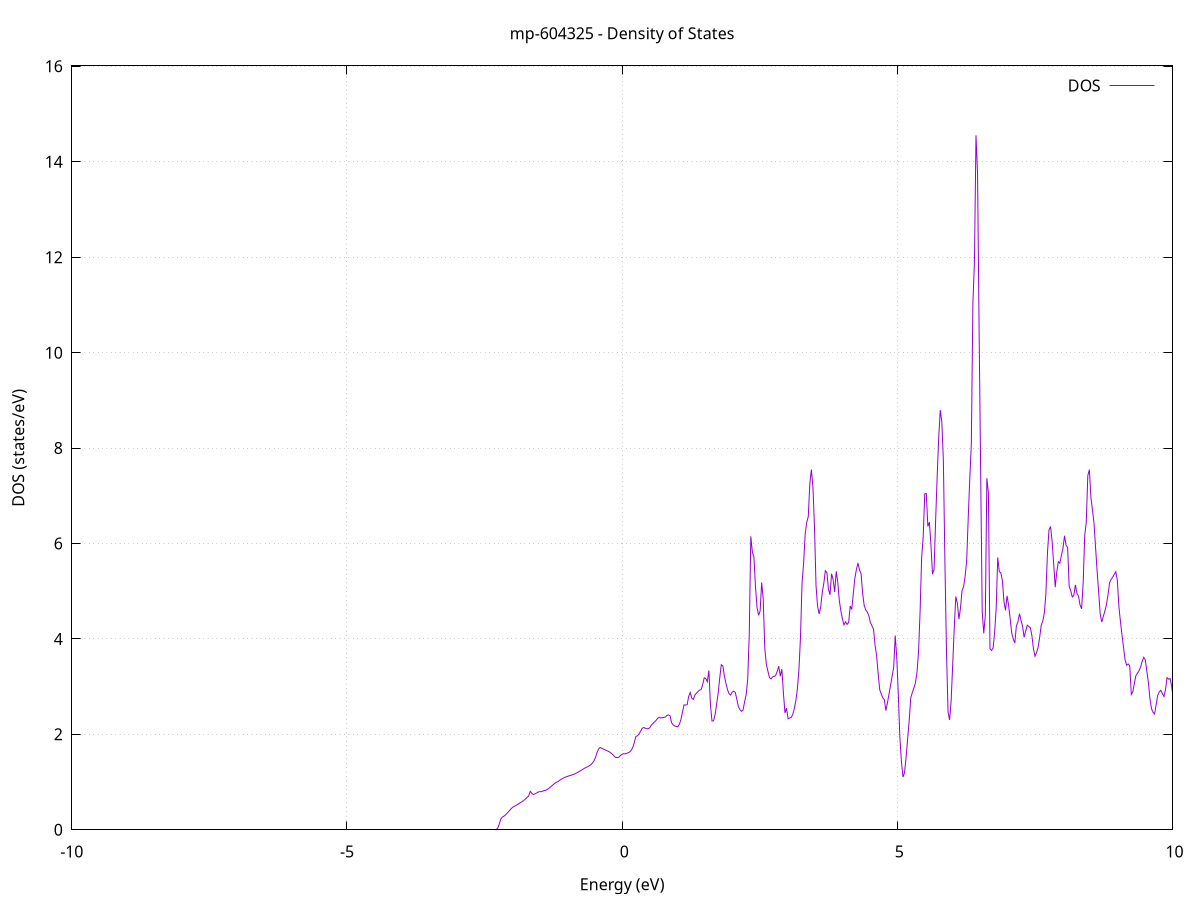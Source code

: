 set title 'mp-604325 - Density of States'
set xlabel 'Energy (eV)'
set ylabel 'DOS (states/eV)'
set grid
set xrange [-10:10]
set yrange [0:16.010]
set xzeroaxis lt -1
set terminal png size 800,600
set output 'mp-604325_dos_gnuplot.png'
plot '-' using 1:2 with lines title 'DOS'
-34.967800 0.000000
-34.939600 0.000000
-34.911400 0.000000
-34.883100 0.000000
-34.854900 0.000000
-34.826700 0.000000
-34.798500 0.000000
-34.770300 0.000000
-34.742000 0.000000
-34.713800 0.000000
-34.685600 0.000000
-34.657400 0.000000
-34.629200 0.000000
-34.600900 0.000000
-34.572700 0.000000
-34.544500 0.000000
-34.516300 0.000000
-34.488100 0.000000
-34.459900 0.000000
-34.431600 0.000000
-34.403400 0.000000
-34.375200 0.000000
-34.347000 0.000000
-34.318800 0.000000
-34.290500 0.000000
-34.262300 0.000000
-34.234100 0.000000
-34.205900 0.000000
-34.177700 0.000000
-34.149400 0.000000
-34.121200 0.000000
-34.093000 0.000000
-34.064800 0.000000
-34.036600 0.000000
-34.008300 0.000000
-33.980100 0.000000
-33.951900 0.000000
-33.923700 0.000000
-33.895500 0.000000
-33.867300 0.000000
-33.839000 0.000000
-33.810800 0.000000
-33.782600 0.000000
-33.754400 0.000000
-33.726200 0.000000
-33.697900 0.000000
-33.669700 0.000000
-33.641500 0.000000
-33.613300 0.000000
-33.585100 0.000000
-33.556800 0.000000
-33.528600 0.000000
-33.500400 0.000000
-33.472200 0.000000
-33.444000 0.000000
-33.415700 0.000000
-33.387500 0.000000
-33.359300 0.000000
-33.331100 0.000000
-33.302900 0.000000
-33.274700 0.000000
-33.246400 0.000000
-33.218200 0.000000
-33.190000 0.000000
-33.161800 0.000000
-33.133600 0.000000
-33.105300 0.000000
-33.077100 0.000000
-33.048900 0.000000
-33.020700 0.000000
-32.992500 0.000000
-32.964200 0.000000
-32.936000 0.000000
-32.907800 0.000000
-32.879600 0.000000
-32.851400 0.000000
-32.823100 0.000000
-32.794900 0.000000
-32.766700 0.000000
-32.738500 0.000000
-32.710300 0.000000
-32.682100 0.000000
-32.653800 0.000000
-32.625600 0.000000
-32.597400 0.000000
-32.569200 0.000000
-32.541000 0.000000
-32.512700 0.000000
-32.484500 0.000000
-32.456300 0.000000
-32.428100 0.000000
-32.399900 283.349600
-32.371600 0.000000
-32.343400 0.000000
-32.315200 0.000000
-32.287000 0.000000
-32.258800 0.000000
-32.230500 0.000000
-32.202300 0.000000
-32.174100 0.000000
-32.145900 0.000000
-32.117700 0.000000
-32.089500 0.000000
-32.061200 0.000000
-32.033000 0.000000
-32.004800 0.000000
-31.976600 0.000000
-31.948400 0.000000
-31.920100 0.000000
-31.891900 0.000000
-31.863700 0.000000
-31.835500 0.000000
-31.807300 0.000000
-31.779000 0.000000
-31.750800 0.000000
-31.722600 0.000000
-31.694400 0.000000
-31.666200 0.000000
-31.637900 0.000000
-31.609700 0.000000
-31.581500 0.000000
-31.553300 0.000000
-31.525100 0.000000
-31.496900 0.000000
-31.468600 0.000000
-31.440400 0.000000
-31.412200 0.000000
-31.384000 0.000000
-31.355800 0.000000
-31.327500 0.000000
-31.299300 0.000000
-31.271100 0.000000
-31.242900 0.000000
-31.214700 0.000000
-31.186400 0.000000
-31.158200 0.000000
-31.130000 0.000000
-31.101800 0.000000
-31.073600 0.000000
-31.045300 0.000000
-31.017100 0.000000
-30.988900 0.000000
-30.960700 0.000000
-30.932500 0.000000
-30.904300 0.000000
-30.876000 0.000000
-30.847800 0.000000
-30.819600 0.000000
-30.791400 0.000000
-30.763200 0.000000
-30.734900 0.000000
-30.706700 0.000000
-30.678500 0.000000
-30.650300 0.000000
-30.622100 0.000000
-30.593800 0.000000
-30.565600 0.000000
-30.537400 0.000000
-30.509200 0.000000
-30.481000 0.000000
-30.452700 0.000000
-30.424500 0.000000
-30.396300 0.000000
-30.368100 0.000000
-30.339900 0.000000
-30.311700 0.000000
-30.283400 0.000000
-30.255200 0.000000
-30.227000 0.000000
-30.198800 0.000000
-30.170600 0.000000
-30.142300 0.000000
-30.114100 0.000000
-30.085900 0.000000
-30.057700 0.000000
-30.029500 0.000000
-30.001200 0.000000
-29.973000 0.000000
-29.944800 0.000000
-29.916600 0.000000
-29.888400 0.000000
-29.860100 0.000000
-29.831900 0.000000
-29.803700 0.000000
-29.775500 0.000000
-29.747300 0.000000
-29.719100 0.000000
-29.690800 0.000000
-29.662600 0.000000
-29.634400 0.000000
-29.606200 0.000000
-29.578000 0.000000
-29.549700 0.000000
-29.521500 0.000000
-29.493300 0.000000
-29.465100 0.000000
-29.436900 0.000000
-29.408600 0.000000
-29.380400 0.000000
-29.352200 0.000000
-29.324000 0.000000
-29.295800 0.000000
-29.267600 0.000000
-29.239300 0.000000
-29.211100 0.000000
-29.182900 0.000000
-29.154700 0.000000
-29.126500 0.000000
-29.098200 0.000000
-29.070000 0.000000
-29.041800 0.000000
-29.013600 0.000000
-28.985400 0.000000
-28.957100 0.000000
-28.928900 0.000000
-28.900700 0.000000
-28.872500 0.000000
-28.844300 0.000000
-28.816000 0.000000
-28.787800 0.000000
-28.759600 0.000000
-28.731400 0.000000
-28.703200 0.000000
-28.675000 0.000000
-28.646700 0.000000
-28.618500 0.000000
-28.590300 0.000000
-28.562100 0.000000
-28.533900 0.000000
-28.505600 0.000000
-28.477400 0.000000
-28.449200 0.000000
-28.421000 0.000000
-28.392800 0.000000
-28.364500 0.000000
-28.336300 0.000000
-28.308100 0.000000
-28.279900 0.000000
-28.251700 0.000000
-28.223400 0.000000
-28.195200 0.000000
-28.167000 0.000000
-28.138800 0.000000
-28.110600 0.000000
-28.082400 0.000000
-28.054100 0.000000
-28.025900 0.000000
-27.997700 0.000000
-27.969500 0.000000
-27.941300 0.000000
-27.913000 0.000000
-27.884800 0.000000
-27.856600 0.000000
-27.828400 0.000000
-27.800200 0.000000
-27.771900 0.000000
-27.743700 0.000000
-27.715500 0.000000
-27.687300 0.000000
-27.659100 0.000000
-27.630800 0.000000
-27.602600 0.000000
-27.574400 0.000000
-27.546200 0.000000
-27.518000 0.000000
-27.489800 0.000000
-27.461500 0.000000
-27.433300 0.000000
-27.405100 0.000000
-27.376900 0.000000
-27.348700 0.000000
-27.320400 0.000000
-27.292200 0.000000
-27.264000 0.000000
-27.235800 0.000000
-27.207600 0.000000
-27.179300 0.000000
-27.151100 0.000000
-27.122900 0.000000
-27.094700 0.000000
-27.066500 0.000000
-27.038200 0.000000
-27.010000 0.000000
-26.981800 0.000000
-26.953600 0.000000
-26.925400 0.000000
-26.897200 0.000000
-26.868900 0.000000
-26.840700 0.000000
-26.812500 0.000000
-26.784300 0.000000
-26.756100 0.000000
-26.727800 0.000000
-26.699600 0.000000
-26.671400 0.000000
-26.643200 0.000000
-26.615000 0.000000
-26.586700 0.000000
-26.558500 0.000000
-26.530300 0.000000
-26.502100 0.000000
-26.473900 0.000000
-26.445600 0.000000
-26.417400 0.000000
-26.389200 0.000000
-26.361000 0.000000
-26.332800 0.000000
-26.304600 0.000000
-26.276300 0.000000
-26.248100 0.000000
-26.219900 0.000000
-26.191700 0.000000
-26.163500 0.000000
-26.135200 0.000000
-26.107000 0.000000
-26.078800 0.000000
-26.050600 0.000000
-26.022400 0.000000
-25.994100 0.000000
-25.965900 0.000000
-25.937700 0.000000
-25.909500 0.000000
-25.881300 0.000000
-25.853000 0.000000
-25.824800 0.000000
-25.796600 0.000000
-25.768400 0.000000
-25.740200 0.000000
-25.712000 0.000000
-25.683700 0.000000
-25.655500 0.000000
-25.627300 0.000000
-25.599100 0.000000
-25.570900 0.000000
-25.542600 0.000000
-25.514400 0.000000
-25.486200 0.000000
-25.458000 0.000000
-25.429800 0.000000
-25.401500 0.000000
-25.373300 0.000000
-25.345100 0.000000
-25.316900 0.000000
-25.288700 0.000000
-25.260400 0.000000
-25.232200 0.000000
-25.204000 0.000000
-25.175800 0.000000
-25.147600 0.000000
-25.119400 0.000000
-25.091100 0.000000
-25.062900 0.000000
-25.034700 0.000000
-25.006500 0.000000
-24.978300 0.000000
-24.950000 0.000000
-24.921800 0.000000
-24.893600 0.000000
-24.865400 0.000000
-24.837200 0.000000
-24.808900 0.000000
-24.780700 0.000000
-24.752500 0.000000
-24.724300 0.000000
-24.696100 0.000000
-24.667800 0.000000
-24.639600 0.000000
-24.611400 0.000000
-24.583200 0.000000
-24.555000 0.000000
-24.526800 0.000000
-24.498500 0.000000
-24.470300 0.000000
-24.442100 0.000000
-24.413900 0.000000
-24.385700 0.000000
-24.357400 0.000000
-24.329200 0.000000
-24.301000 0.000000
-24.272800 0.000000
-24.244600 0.000000
-24.216300 0.000000
-24.188100 0.000000
-24.159900 0.000000
-24.131700 0.000000
-24.103500 0.000000
-24.075200 0.000000
-24.047000 0.000000
-24.018800 0.000000
-23.990600 0.000000
-23.962400 0.000000
-23.934200 0.000000
-23.905900 0.000000
-23.877700 0.000000
-23.849500 0.000000
-23.821300 0.000000
-23.793100 0.000000
-23.764800 0.000000
-23.736600 0.000000
-23.708400 0.000000
-23.680200 0.000000
-23.652000 0.000000
-23.623700 0.000000
-23.595500 0.000000
-23.567300 0.000000
-23.539100 0.000000
-23.510900 0.000000
-23.482600 0.000000
-23.454400 0.000000
-23.426200 0.000000
-23.398000 0.000000
-23.369800 0.000000
-23.341600 0.000000
-23.313300 0.000000
-23.285100 0.000000
-23.256900 0.000000
-23.228700 0.000000
-23.200500 0.000000
-23.172200 0.000000
-23.144000 0.000000
-23.115800 0.000000
-23.087600 0.000000
-23.059400 0.000000
-23.031100 0.000000
-23.002900 0.000000
-22.974700 0.000000
-22.946500 0.000000
-22.918300 0.000000
-22.890000 0.000000
-22.861800 0.000000
-22.833600 0.000000
-22.805400 0.000000
-22.777200 0.000000
-22.749000 0.000000
-22.720700 0.000000
-22.692500 0.000000
-22.664300 0.000000
-22.636100 0.000000
-22.607900 0.000000
-22.579600 0.000000
-22.551400 0.000000
-22.523200 0.000000
-22.495000 0.000000
-22.466800 0.000000
-22.438500 0.000000
-22.410300 0.000000
-22.382100 0.000000
-22.353900 0.000000
-22.325700 0.000000
-22.297400 0.000000
-22.269200 0.000000
-22.241000 0.000000
-22.212800 0.000000
-22.184600 0.000000
-22.156400 0.000000
-22.128100 0.000000
-22.099900 0.000000
-22.071700 0.000000
-22.043500 0.000000
-22.015300 0.000000
-21.987000 0.000000
-21.958800 0.000000
-21.930600 0.000000
-21.902400 0.000000
-21.874200 0.000000
-21.845900 0.000000
-21.817700 0.000000
-21.789500 0.000000
-21.761300 0.000000
-21.733100 0.000000
-21.704800 0.000000
-21.676600 0.000000
-21.648400 0.000000
-21.620200 0.000000
-21.592000 0.000000
-21.563800 0.000000
-21.535500 0.000000
-21.507300 0.000000
-21.479100 0.000000
-21.450900 0.000000
-21.422700 0.000000
-21.394400 0.000000
-21.366200 0.000000
-21.338000 0.000000
-21.309800 0.000000
-21.281600 0.000000
-21.253300 0.000000
-21.225100 0.000000
-21.196900 0.000000
-21.168700 0.000000
-21.140500 0.000000
-21.112200 0.000000
-21.084000 0.000000
-21.055800 0.000000
-21.027600 0.000000
-20.999400 0.000000
-20.971200 0.000000
-20.942900 0.000000
-20.914700 0.000000
-20.886500 0.000000
-20.858300 0.000000
-20.830100 0.000000
-20.801800 0.000000
-20.773600 0.000000
-20.745400 0.000000
-20.717200 0.000000
-20.689000 0.000000
-20.660700 0.000000
-20.632500 0.000000
-20.604300 0.000000
-20.576100 0.000000
-20.547900 0.000000
-20.519600 0.000000
-20.491400 0.000000
-20.463200 0.000000
-20.435000 0.000000
-20.406800 0.000000
-20.378600 0.000000
-20.350300 0.000000
-20.322100 0.000000
-20.293900 0.000000
-20.265700 0.000000
-20.237500 0.000000
-20.209200 0.000000
-20.181000 0.000000
-20.152800 0.000000
-20.124600 0.000000
-20.096400 0.000000
-20.068100 0.000000
-20.039900 0.000000
-20.011700 0.000000
-19.983500 0.000000
-19.955300 0.000000
-19.927000 0.000000
-19.898800 0.000000
-19.870600 0.000000
-19.842400 0.000000
-19.814200 0.000000
-19.786000 0.000000
-19.757700 0.000000
-19.729500 0.000000
-19.701300 0.000000
-19.673100 0.000000
-19.644900 0.000000
-19.616600 0.000000
-19.588400 0.000000
-19.560200 0.000000
-19.532000 0.000000
-19.503800 0.000000
-19.475500 0.000000
-19.447300 0.000000
-19.419100 0.000000
-19.390900 0.000000
-19.362700 0.000000
-19.334400 0.000000
-19.306200 0.000000
-19.278000 0.000000
-19.249800 0.000000
-19.221600 0.000000
-19.193400 0.000000
-19.165100 0.000000
-19.136900 0.000000
-19.108700 0.000000
-19.080500 0.000000
-19.052300 0.000000
-19.024000 0.000000
-18.995800 0.000000
-18.967600 0.000000
-18.939400 0.000000
-18.911200 0.000000
-18.882900 0.000000
-18.854700 0.000000
-18.826500 0.000000
-18.798300 0.000000
-18.770100 0.000000
-18.741800 0.000000
-18.713600 0.000000
-18.685400 0.000000
-18.657200 0.000000
-18.629000 0.000000
-18.600800 0.000000
-18.572500 0.000000
-18.544300 0.000000
-18.516100 0.000000
-18.487900 0.000000
-18.459700 0.000000
-18.431400 0.000000
-18.403200 0.000000
-18.375000 0.000000
-18.346800 0.000000
-18.318600 0.000000
-18.290300 0.000000
-18.262100 0.000000
-18.233900 0.000000
-18.205700 0.000000
-18.177500 0.000000
-18.149200 0.000000
-18.121000 0.000000
-18.092800 0.000000
-18.064600 0.000000
-18.036400 0.000000
-18.008200 0.000000
-17.979900 0.000000
-17.951700 0.000000
-17.923500 0.000000
-17.895300 0.000000
-17.867100 0.000000
-17.838800 0.000000
-17.810600 0.000000
-17.782400 0.000000
-17.754200 0.000000
-17.726000 0.000000
-17.697700 0.000000
-17.669500 0.000000
-17.641300 0.000000
-17.613100 0.000000
-17.584900 0.000000
-17.556600 0.000000
-17.528400 0.000000
-17.500200 0.000000
-17.472000 0.000000
-17.443800 0.000000
-17.415600 0.000000
-17.387300 0.000000
-17.359100 0.000000
-17.330900 0.000000
-17.302700 0.000000
-17.274500 0.000000
-17.246200 0.000000
-17.218000 0.000000
-17.189800 0.000000
-17.161600 0.000000
-17.133400 0.000000
-17.105100 0.000000
-17.076900 0.000000
-17.048700 0.000000
-17.020500 0.000000
-16.992300 0.000000
-16.964000 0.000000
-16.935800 0.000000
-16.907600 0.000000
-16.879400 0.000000
-16.851200 0.000000
-16.823000 0.000000
-16.794700 0.000000
-16.766500 0.000000
-16.738300 0.000000
-16.710100 0.000000
-16.681900 0.000000
-16.653600 0.000000
-16.625400 0.000000
-16.597200 0.000000
-16.569000 0.000000
-16.540800 0.000000
-16.512500 0.000000
-16.484300 0.000000
-16.456100 0.000000
-16.427900 0.000000
-16.399700 0.000000
-16.371400 0.000000
-16.343200 0.000000
-16.315000 0.000000
-16.286800 0.000000
-16.258600 0.000000
-16.230400 0.000000
-16.202100 0.000000
-16.173900 0.000000
-16.145700 0.000000
-16.117500 0.000000
-16.089300 0.000000
-16.061000 0.000000
-16.032800 0.000000
-16.004600 0.000000
-15.976400 0.000000
-15.948200 161.836000
-15.919900 93.815100
-15.891700 237.724700
-15.863500 0.000000
-15.835300 0.000000
-15.807100 0.000000
-15.778800 0.000000
-15.750600 0.000000
-15.722400 0.000000
-15.694200 0.000000
-15.666000 0.000000
-15.637800 0.000000
-15.609500 0.000000
-15.581300 0.000000
-15.553100 0.000000
-15.524900 0.000000
-15.496700 0.000000
-15.468400 0.000000
-15.440200 0.000000
-15.412000 0.000000
-15.383800 0.000000
-15.355600 0.000000
-15.327300 0.000000
-15.299100 0.000000
-15.270900 0.000000
-15.242700 0.000000
-15.214500 0.000000
-15.186200 0.000000
-15.158000 0.000000
-15.129800 0.000000
-15.101600 0.000000
-15.073400 0.000000
-15.045200 0.000000
-15.016900 0.000000
-14.988700 0.000000
-14.960500 0.000000
-14.932300 0.000000
-14.904100 0.000000
-14.875800 0.000000
-14.847600 0.000000
-14.819400 0.000000
-14.791200 0.000000
-14.763000 0.000000
-14.734700 0.000000
-14.706500 0.000000
-14.678300 0.000000
-14.650100 0.000000
-14.621900 0.000000
-14.593600 0.000000
-14.565400 0.000000
-14.537200 0.000000
-14.509000 0.000000
-14.480800 0.000000
-14.452600 0.000000
-14.424300 0.000000
-14.396100 0.000000
-14.367900 0.000000
-14.339700 0.000000
-14.311500 0.000000
-14.283200 0.000000
-14.255000 0.000000
-14.226800 0.000000
-14.198600 0.000000
-14.170400 0.000000
-14.142100 0.000000
-14.113900 0.000000
-14.085700 0.000000
-14.057500 0.000000
-14.029300 0.000000
-14.001000 0.000000
-13.972800 0.000000
-13.944600 0.000000
-13.916400 0.000000
-13.888200 0.000000
-13.860000 0.000000
-13.831700 0.000000
-13.803500 0.000000
-13.775300 0.000000
-13.747100 0.000000
-13.718900 0.000000
-13.690600 0.000000
-13.662400 0.000000
-13.634200 0.000000
-13.606000 0.000000
-13.577800 0.000000
-13.549500 0.000000
-13.521300 0.000000
-13.493100 0.000000
-13.464900 0.000000
-13.436700 0.000000
-13.408400 0.000000
-13.380200 0.000000
-13.352000 0.000000
-13.323800 0.000000
-13.295600 0.000000
-13.267400 0.000000
-13.239100 0.000000
-13.210900 0.000000
-13.182700 0.000000
-13.154500 0.000000
-13.126300 0.000000
-13.098000 0.000000
-13.069800 0.000000
-13.041600 0.000000
-13.013400 0.000000
-12.985200 0.000000
-12.956900 0.000000
-12.928700 0.000000
-12.900500 0.000000
-12.872300 0.000000
-12.844100 0.000000
-12.815800 0.000000
-12.787600 0.000000
-12.759400 0.000000
-12.731200 0.000000
-12.703000 0.000000
-12.674800 0.000000
-12.646500 0.000000
-12.618300 0.000000
-12.590100 0.000000
-12.561900 0.000000
-12.533700 0.000000
-12.505400 0.000000
-12.477200 0.000000
-12.449000 0.000000
-12.420800 0.000000
-12.392600 0.000000
-12.364300 0.000000
-12.336100 0.000000
-12.307900 0.000000
-12.279700 0.000000
-12.251500 0.000000
-12.223200 0.000000
-12.195000 0.000000
-12.166800 0.000000
-12.138600 0.000000
-12.110400 0.000000
-12.082200 0.000000
-12.053900 0.000000
-12.025700 0.000000
-11.997500 0.000000
-11.969300 0.000000
-11.941100 0.000000
-11.912800 0.000000
-11.884600 0.000000
-11.856400 0.000000
-11.828200 0.000000
-11.800000 0.000000
-11.771700 0.000000
-11.743500 0.000000
-11.715300 0.000000
-11.687100 0.000000
-11.658900 0.000000
-11.630600 0.000000
-11.602400 0.000000
-11.574200 0.000000
-11.546000 0.000000
-11.517800 0.000000
-11.489600 0.000000
-11.461300 0.000000
-11.433100 0.000000
-11.404900 0.000000
-11.376700 0.000000
-11.348500 0.000000
-11.320200 0.000000
-11.292000 0.000000
-11.263800 0.000000
-11.235600 0.000000
-11.207400 0.000000
-11.179100 0.000000
-11.150900 0.000000
-11.122700 0.000000
-11.094500 0.000000
-11.066300 0.000000
-11.038000 0.000000
-11.009800 0.000000
-10.981600 0.000000
-10.953400 0.000000
-10.925200 0.000000
-10.897000 0.000000
-10.868700 0.000000
-10.840500 0.000000
-10.812300 0.000000
-10.784100 0.000000
-10.755900 0.000000
-10.727600 0.000000
-10.699400 0.000000
-10.671200 0.000000
-10.643000 0.000000
-10.614800 0.000000
-10.586500 0.000000
-10.558300 0.000000
-10.530100 0.000000
-10.501900 0.000000
-10.473700 0.000000
-10.445400 0.000000
-10.417200 0.000000
-10.389000 0.000000
-10.360800 0.000000
-10.332600 0.000000
-10.304400 0.000000
-10.276100 0.000000
-10.247900 0.000000
-10.219700 0.000000
-10.191500 0.000000
-10.163300 0.000000
-10.135000 0.000000
-10.106800 0.000000
-10.078600 0.000000
-10.050400 0.000000
-10.022200 0.000000
-9.993900 0.000000
-9.965700 0.000000
-9.937500 0.000000
-9.909300 0.000000
-9.881100 0.000000
-9.852800 0.000000
-9.824600 0.000000
-9.796400 0.000000
-9.768200 0.000000
-9.740000 0.000000
-9.711800 0.000000
-9.683500 0.000000
-9.655300 0.000000
-9.627100 0.000000
-9.598900 0.000000
-9.570700 0.000000
-9.542400 0.000000
-9.514200 0.000000
-9.486000 0.000000
-9.457800 0.000000
-9.429600 0.000000
-9.401300 0.000000
-9.373100 0.000000
-9.344900 0.000000
-9.316700 0.000000
-9.288500 0.000000
-9.260300 0.000000
-9.232000 0.000000
-9.203800 0.000000
-9.175600 0.000000
-9.147400 0.000000
-9.119200 0.000000
-9.090900 0.000000
-9.062700 0.000000
-9.034500 0.000000
-9.006300 0.000000
-8.978100 0.000000
-8.949800 0.000000
-8.921600 0.000000
-8.893400 0.000000
-8.865200 0.000000
-8.837000 0.000000
-8.808700 0.000000
-8.780500 0.000000
-8.752300 0.000000
-8.724100 0.000000
-8.695900 0.000000
-8.667700 0.000000
-8.639400 0.000000
-8.611200 0.000000
-8.583000 0.000000
-8.554800 0.000000
-8.526600 0.000000
-8.498300 0.000000
-8.470100 0.000000
-8.441900 0.000000
-8.413700 0.000000
-8.385500 0.000000
-8.357200 0.000000
-8.329000 0.000000
-8.300800 0.000000
-8.272600 0.000000
-8.244400 0.000000
-8.216100 0.000000
-8.187900 0.000000
-8.159700 0.000000
-8.131500 0.000000
-8.103300 0.000000
-8.075100 0.000000
-8.046800 0.000000
-8.018600 0.000000
-7.990400 0.000000
-7.962200 0.000000
-7.934000 0.000000
-7.905700 0.000000
-7.877500 0.000000
-7.849300 0.000000
-7.821100 0.000000
-7.792900 0.000000
-7.764600 0.000000
-7.736400 0.000000
-7.708200 0.000000
-7.680000 0.000000
-7.651800 0.000000
-7.623500 0.000000
-7.595300 0.000000
-7.567100 0.000000
-7.538900 0.000000
-7.510700 0.000000
-7.482500 0.000000
-7.454200 0.000000
-7.426000 0.000000
-7.397800 0.000000
-7.369600 0.000000
-7.341400 0.000000
-7.313100 0.000000
-7.284900 0.000000
-7.256700 0.000000
-7.228500 0.000000
-7.200300 0.000000
-7.172000 0.000000
-7.143800 0.000000
-7.115600 0.000000
-7.087400 0.000000
-7.059200 0.000000
-7.030900 0.000000
-7.002700 0.000000
-6.974500 0.000000
-6.946300 0.000000
-6.918100 0.000000
-6.889900 0.000000
-6.861600 0.000000
-6.833400 0.000000
-6.805200 0.000000
-6.777000 0.000000
-6.748800 0.000000
-6.720500 0.000000
-6.692300 0.000000
-6.664100 0.000000
-6.635900 0.000000
-6.607700 0.000000
-6.579400 0.000000
-6.551200 0.000000
-6.523000 0.000000
-6.494800 0.000000
-6.466600 0.000000
-6.438300 0.000000
-6.410100 0.000000
-6.381900 0.000000
-6.353700 0.000000
-6.325500 0.000000
-6.297300 0.000000
-6.269000 0.000000
-6.240800 0.000000
-6.212600 0.000000
-6.184400 0.000000
-6.156200 0.000000
-6.127900 0.000000
-6.099700 0.000000
-6.071500 0.000000
-6.043300 0.000000
-6.015100 0.000000
-5.986800 0.000000
-5.958600 0.000000
-5.930400 0.000000
-5.902200 0.000000
-5.874000 0.000000
-5.845700 0.000000
-5.817500 0.000000
-5.789300 0.000000
-5.761100 0.000000
-5.732900 0.000000
-5.704700 0.000000
-5.676400 0.000000
-5.648200 0.000000
-5.620000 0.000000
-5.591800 0.000000
-5.563600 0.000000
-5.535300 0.000000
-5.507100 0.000000
-5.478900 0.000000
-5.450700 0.000000
-5.422500 0.000000
-5.394200 0.000000
-5.366000 0.000000
-5.337800 0.000000
-5.309600 0.000000
-5.281400 0.000000
-5.253100 0.000000
-5.224900 0.000000
-5.196700 0.000000
-5.168500 0.000000
-5.140300 0.000000
-5.112100 0.000000
-5.083800 0.000000
-5.055600 0.000000
-5.027400 0.000000
-4.999200 0.000000
-4.971000 0.000000
-4.942700 0.000000
-4.914500 0.000000
-4.886300 0.000000
-4.858100 0.000000
-4.829900 0.000000
-4.801600 0.000000
-4.773400 0.000000
-4.745200 0.000000
-4.717000 0.000000
-4.688800 0.000000
-4.660500 0.000000
-4.632300 0.000000
-4.604100 0.000000
-4.575900 0.000000
-4.547700 0.000000
-4.519500 0.000000
-4.491200 0.000000
-4.463000 0.000000
-4.434800 0.000000
-4.406600 0.000000
-4.378400 0.000000
-4.350100 0.000000
-4.321900 0.000000
-4.293700 0.000000
-4.265500 0.000000
-4.237300 0.000000
-4.209000 0.000000
-4.180800 0.000000
-4.152600 0.000000
-4.124400 0.000000
-4.096200 0.000000
-4.067900 0.000000
-4.039700 0.000000
-4.011500 0.000000
-3.983300 0.000000
-3.955100 0.000000
-3.926900 0.000000
-3.898600 0.000000
-3.870400 0.000000
-3.842200 0.000000
-3.814000 0.000000
-3.785800 0.000000
-3.757500 0.000000
-3.729300 0.000000
-3.701100 0.000000
-3.672900 0.000000
-3.644700 0.000000
-3.616400 0.000000
-3.588200 0.000000
-3.560000 0.000000
-3.531800 0.000000
-3.503600 0.000000
-3.475300 0.000000
-3.447100 0.000000
-3.418900 0.000000
-3.390700 0.000000
-3.362500 0.000000
-3.334300 0.000000
-3.306000 0.000000
-3.277800 0.000000
-3.249600 0.000000
-3.221400 0.000000
-3.193200 0.000000
-3.164900 0.000000
-3.136700 0.000000
-3.108500 0.000000
-3.080300 0.000000
-3.052100 0.000000
-3.023800 0.000000
-2.995600 0.000000
-2.967400 0.000000
-2.939200 0.000000
-2.911000 0.000000
-2.882700 0.000000
-2.854500 0.000000
-2.826300 0.000000
-2.798100 0.000000
-2.769900 0.000000
-2.741700 0.000000
-2.713400 0.000000
-2.685200 0.000000
-2.657000 0.000000
-2.628800 0.000000
-2.600600 0.000000
-2.572300 0.000000
-2.544100 0.000000
-2.515900 0.000000
-2.487700 0.000000
-2.459500 0.000000
-2.431200 0.000000
-2.403000 0.000000
-2.374800 0.000000
-2.346600 0.000000
-2.318400 0.000000
-2.290100 0.000500
-2.261900 0.032200
-2.233700 0.113700
-2.205500 0.224000
-2.177300 0.266800
-2.149100 0.284300
-2.120800 0.309900
-2.092600 0.344100
-2.064400 0.379600
-2.036200 0.415400
-2.008000 0.451600
-1.979700 0.478700
-1.951500 0.496300
-1.923300 0.513900
-1.895100 0.534100
-1.866900 0.555300
-1.838600 0.575900
-1.810400 0.594000
-1.782200 0.619200
-1.754000 0.647400
-1.725800 0.678600
-1.697500 0.713100
-1.669300 0.805800
-1.641100 0.765900
-1.612900 0.738000
-1.584700 0.752300
-1.556500 0.770100
-1.528200 0.789300
-1.500000 0.799600
-1.471800 0.798400
-1.443600 0.809300
-1.415400 0.823800
-1.387100 0.827200
-1.358900 0.845900
-1.330700 0.869600
-1.302500 0.895400
-1.274300 0.923200
-1.246000 0.952400
-1.217800 0.979500
-1.189600 0.998900
-1.161400 1.012900
-1.133200 1.039500
-1.104900 1.059800
-1.076700 1.078000
-1.048500 1.094400
-1.020300 1.108200
-0.992100 1.120400
-0.963900 1.131000
-0.935600 1.140300
-0.907400 1.150000
-0.879200 1.162200
-0.851000 1.176000
-0.822800 1.193700
-0.794500 1.211900
-0.766300 1.230800
-0.738100 1.250000
-0.709900 1.270800
-0.681700 1.290900
-0.653400 1.307200
-0.625200 1.323100
-0.597000 1.340000
-0.568800 1.362800
-0.540600 1.397300
-0.512300 1.444000
-0.484100 1.514400
-0.455900 1.620200
-0.427700 1.693700
-0.399500 1.725800
-0.371300 1.709000
-0.343000 1.692600
-0.314800 1.676900
-0.286600 1.662300
-0.258400 1.649400
-0.230200 1.631100
-0.201900 1.607200
-0.173700 1.580100
-0.145500 1.542800
-0.117300 1.514700
-0.089100 1.514200
-0.060800 1.521200
-0.032600 1.551700
-0.004400 1.581800
0.023800 1.593000
0.052000 1.590500
0.080300 1.604000
0.108500 1.611800
0.136700 1.631300
0.164900 1.667100
0.193100 1.723900
0.221300 1.828700
0.249600 1.957300
0.277800 1.969300
0.306000 2.004000
0.334200 2.063500
0.362400 2.124800
0.390700 2.143600
0.418900 2.129500
0.447100 2.118400
0.475300 2.116700
0.503500 2.141900
0.531800 2.193700
0.560000 2.227000
0.588200 2.261300
0.616400 2.292200
0.644600 2.334000
0.672900 2.359800
0.701100 2.342600
0.729300 2.349300
0.757500 2.356900
0.785700 2.361300
0.813900 2.396600
0.842200 2.408200
0.870400 2.389800
0.898600 2.244700
0.926800 2.199300
0.955000 2.176300
0.983300 2.164700
1.011500 2.158400
1.039700 2.212400
1.067900 2.308100
1.096100 2.465200
1.124400 2.616800
1.152600 2.615200
1.180800 2.622000
1.209000 2.793600
1.237200 2.877600
1.265500 2.757600
1.293700 2.732300
1.321900 2.822300
1.350100 2.864200
1.378300 2.895800
1.406500 2.928100
1.434800 2.939000
1.463000 3.038900
1.491200 3.184900
1.519400 3.172000
1.547600 3.102100
1.575900 3.338500
1.604100 2.620200
1.632300 2.278500
1.660500 2.282500
1.688700 2.412000
1.717000 2.636800
1.745200 2.865700
1.773400 3.184000
1.801600 3.459500
1.829800 3.436300
1.858100 3.217000
1.886300 3.067800
1.914500 2.936600
1.942700 2.851500
1.970900 2.823300
1.999100 2.884300
2.027400 2.905300
2.055600 2.879700
2.083800 2.733300
2.112000 2.581700
2.140200 2.516600
2.168500 2.482600
2.196700 2.510900
2.224900 2.681400
2.253100 2.827100
2.281300 3.150700
2.309600 4.088600
2.337800 6.149600
2.366000 5.818700
2.394200 5.718500
2.422400 5.099600
2.450700 4.664900
2.478900 4.493800
2.507100 4.586600
2.535300 5.182900
2.563500 4.829000
2.591700 3.806500
2.620000 3.467900
2.648200 3.324200
2.676400 3.191200
2.704600 3.161200
2.732800 3.202500
2.761100 3.212500
2.789300 3.232500
2.817500 3.321100
2.845700 3.428900
2.873900 3.217500
2.902200 3.367500
2.930400 2.860500
2.958600 2.449100
2.986800 2.547700
3.015000 2.327200
3.043300 2.341800
3.071500 2.354800
3.099700 2.417000
3.127900 2.535600
3.156100 2.700700
3.184300 2.953300
3.212600 3.358900
3.240800 4.041700
3.269000 5.171900
3.297200 5.585200
3.325400 6.192600
3.353700 6.444000
3.381900 6.561300
3.410100 7.251100
3.438300 7.550600
3.466500 7.184000
3.494800 6.350200
3.523000 5.114500
3.551200 4.683000
3.579400 4.523300
3.607600 4.663600
3.635900 4.974200
3.664100 5.165300
3.692300 5.430100
3.720500 5.387300
3.748700 5.045700
3.776900 4.923500
3.805200 5.366600
3.833400 5.244100
3.861600 4.985600
3.889800 5.417400
3.918000 5.191500
3.946300 4.799300
3.974500 4.584700
4.002700 4.421600
4.030900 4.292000
4.059100 4.359200
4.087400 4.303400
4.115600 4.347200
4.143800 4.690000
4.172000 4.616900
4.200200 4.948300
4.228500 5.274600
4.256700 5.453700
4.284900 5.592400
4.313100 5.444300
4.341300 5.368300
4.369500 4.958400
4.397800 4.703500
4.426000 4.605600
4.454200 4.564400
4.482400 4.486000
4.510600 4.342700
4.538900 4.275600
4.567100 4.207000
4.595300 3.872600
4.623500 3.652200
4.651700 3.275200
4.680000 2.937800
4.708200 2.846300
4.736400 2.766800
4.764600 2.726200
4.792800 2.498400
4.821100 2.664700
4.849300 2.848800
4.877500 3.032500
4.905700 3.222500
4.933900 3.401400
4.962100 4.070800
4.990400 3.600600
5.018600 2.821300
5.046800 1.920600
5.075000 1.424600
5.103200 1.102800
5.131500 1.202400
5.159700 1.522900
5.187900 1.908000
5.216100 2.292300
5.244300 2.768600
5.272600 2.875700
5.300800 2.971600
5.329000 3.080600
5.357200 3.296100
5.385400 3.728400
5.413700 4.570300
5.441900 5.703000
5.470100 6.147000
5.498300 7.041100
5.526500 7.047800
5.554700 6.359300
5.583000 6.447700
5.611200 5.967000
5.639400 5.357500
5.667600 5.455400
5.695800 6.473100
5.724100 7.408400
5.752300 8.227900
5.780500 8.795100
5.808700 8.548200
5.836900 7.727300
5.865200 5.581500
5.893400 3.727900
5.921600 2.472100
5.949800 2.300400
5.978000 2.703200
6.006300 3.463900
6.034500 4.234700
6.062700 4.888700
6.090900 4.747700
6.119100 4.414000
6.147300 4.641800
6.175600 5.008200
6.203800 5.094800
6.232000 5.314400
6.260200 5.636400
6.288400 6.536300
6.316700 7.362100
6.344900 8.091500
6.373100 11.044200
6.401300 11.895000
6.429500 14.554500
6.457800 13.756300
6.486000 10.462100
6.514200 7.503000
6.542400 4.576800
6.570600 4.116900
6.598900 4.495700
6.627100 7.368000
6.655300 7.052900
6.683500 3.791600
6.711700 3.757800
6.739900 3.805900
6.768200 4.135900
6.796400 4.644700
6.824600 5.708200
6.852800 5.413800
6.881000 5.382900
6.909300 5.221400
6.937500 4.786400
6.965700 4.599700
6.993900 4.903300
7.022100 4.703200
7.050400 4.422400
7.078600 4.124200
7.106800 3.997400
7.135000 3.913900
7.163200 4.274700
7.191500 4.355200
7.219700 4.528500
7.247900 4.387000
7.276100 4.263100
7.304300 4.032900
7.332500 4.163600
7.360800 4.285500
7.389000 4.259700
7.417200 4.236800
7.445400 4.069000
7.473600 3.792900
7.501900 3.637900
7.530100 3.715600
7.558300 3.823000
7.586500 4.031600
7.614700 4.288100
7.643000 4.374000
7.671200 4.541000
7.699400 4.941600
7.727600 5.790700
7.755800 6.283800
7.784100 6.358000
7.812300 6.049000
7.840500 5.582100
7.868700 5.085700
7.896900 5.399300
7.925100 5.619300
7.953400 5.586300
7.981600 5.750500
8.009800 5.897100
8.038000 6.162000
8.066200 5.963400
8.094500 5.916600
8.122700 5.101200
8.150900 5.009700
8.179100 4.879600
8.207300 4.911600
8.235600 5.134300
8.263800 4.951300
8.292000 4.899300
8.320200 4.709100
8.348400 4.631500
8.376700 5.167700
8.404900 6.165800
8.433100 6.445800
8.461300 7.422800
8.489500 7.547600
8.517700 6.962000
8.546000 6.702100
8.574200 6.421400
8.602400 5.913000
8.630600 5.418700
8.658800 4.974200
8.687100 4.513900
8.715300 4.353700
8.743500 4.473200
8.771700 4.584800
8.799900 4.717700
8.828200 4.921400
8.856400 5.174800
8.884600 5.249200
8.912800 5.292700
8.941000 5.352000
8.969300 5.410300
8.997500 5.227700
9.025700 4.683400
9.053900 4.367100
9.082100 4.083800
9.110300 3.820000
9.138600 3.564000
9.166800 3.448500
9.195000 3.475100
9.223200 3.436800
9.251400 2.836700
9.279700 2.895100
9.307900 3.075300
9.336100 3.232300
9.364300 3.283200
9.392500 3.334000
9.420800 3.413600
9.449000 3.529400
9.477200 3.615300
9.505400 3.563700
9.533600 3.322000
9.561900 3.083300
9.590100 2.748600
9.618300 2.539400
9.646500 2.462400
9.674700 2.426300
9.702900 2.621300
9.731200 2.817700
9.759400 2.889100
9.787600 2.922400
9.815800 2.855800
9.844000 2.793200
9.872300 2.932200
9.900500 3.187100
9.928700 3.155200
9.956900 3.167800
9.985100 3.003300
10.013400 2.733200
10.041600 2.368300
10.069800 1.886200
10.098000 1.355500
10.126200 1.034000
10.154400 0.772800
10.182700 0.549200
10.210900 0.386900
10.239100 0.424200
10.267300 0.480800
10.295500 0.530600
10.323800 0.695100
10.352000 0.926200
10.380200 1.112900
10.408400 1.384000
10.436600 2.186100
10.464900 2.513700
10.493100 3.053400
10.521300 3.430800
10.549500 3.411500
10.577700 3.530400
10.606000 3.934700
10.634200 3.958000
10.662400 3.800600
10.690600 3.836300
10.718800 3.884700
10.747000 3.974000
10.775300 4.151000
10.803500 4.379400
10.831700 4.232100
10.859900 4.179500
10.888100 4.087600
10.916400 3.900500
10.944600 3.779100
10.972800 3.717900
11.001000 3.682800
11.029200 3.545200
11.057500 3.449700
11.085700 3.474400
11.113900 3.622800
11.142100 3.561500
11.170300 3.643400
11.198600 3.777400
11.226800 3.810300
11.255000 3.841300
11.283200 3.914600
11.311400 4.100700
11.339600 4.132100
11.367900 4.150100
11.396100 3.925800
11.424300 3.798400
11.452500 3.634600
11.480700 3.528200
11.509000 3.481300
11.537200 3.428400
11.565400 3.325700
11.593600 3.200700
11.621800 3.223000
11.650100 3.322300
11.678300 3.452100
11.706500 3.627900
11.734700 3.685700
11.762900 3.747600
11.791200 3.254000
11.819400 3.161500
11.847600 3.132500
11.875800 3.129500
11.904000 3.124200
11.932200 3.141200
11.960500 3.299400
11.988700 3.736200
12.016900 4.409900
12.045100 4.923200
12.073300 4.518400
12.101600 4.286000
12.129800 4.210600
12.158000 4.271400
12.186200 4.354800
12.214400 4.110900
12.242700 4.216800
12.270900 4.730700
12.299100 5.508500
12.327300 6.160700
12.355500 5.845800
12.383800 5.680000
12.412000 5.813400
12.440200 5.837500
12.468400 5.710100
12.496600 5.630500
12.524800 5.865000
12.553100 5.907000
12.581300 6.036600
12.609500 6.117500
12.637700 6.087000
12.665900 5.556600
12.694200 5.243700
12.722400 5.045900
12.750600 5.001500
12.778800 4.979300
12.807000 5.040700
12.835300 5.170900
12.863500 4.955500
12.891700 4.901600
12.919900 4.641600
12.948100 4.525000
12.976400 4.512900
13.004600 4.468400
13.032800 4.536100
13.061000 4.546900
13.089200 4.610100
13.117400 4.644500
13.145700 4.596000
13.173900 4.469900
13.202100 4.431500
13.230300 4.274800
13.258500 4.115700
13.286800 4.024000
13.315000 3.917300
13.343200 3.802700
13.371400 3.854800
13.399600 4.015400
13.427900 3.904400
13.456100 3.872800
13.484300 3.960000
13.512500 4.126700
13.540700 4.373600
13.569000 4.479900
13.597200 4.462000
13.625400 4.778600
13.653600 4.727100
13.681800 4.535200
13.710000 4.140000
13.738300 3.963900
13.766500 3.896100
13.794700 3.856800
13.822900 3.883800
13.851100 3.974200
13.879400 4.162400
13.907600 4.281000
13.935800 5.389700
13.964000 6.056400
13.992200 5.670100
14.020500 5.275700
14.048700 4.886800
14.076900 4.792900
14.105100 5.046700
14.133300 5.022700
14.161600 4.856100
14.189800 4.742900
14.218000 4.998400
14.246200 5.133900
14.274400 5.417600
14.302600 5.191600
14.330900 5.000200
14.359100 4.756300
14.387300 4.586600
14.415500 4.571600
14.443700 4.103600
14.472000 4.086900
14.500200 4.201600
14.528400 4.242400
14.556600 4.271100
14.584800 4.461100
14.613100 4.724900
14.641300 4.608600
14.669500 4.787100
14.697700 5.484600
14.725900 5.363700
14.754200 5.194700
14.782400 4.904600
14.810600 4.782700
14.838800 4.780000
14.867000 4.852900
14.895200 5.067100
14.923500 5.323000
14.951700 5.399100
14.979900 5.451900
15.008100 5.521800
15.036300 5.396300
15.064600 5.230200
15.092800 5.088400
15.121000 5.107400
15.149200 5.023800
15.177400 4.958500
15.205700 5.020000
15.233900 5.130600
15.262100 5.318400
15.290300 5.369200
15.318500 5.349800
15.346800 5.112900
15.375000 4.984200
15.403200 4.871400
15.431400 4.769400
15.459600 4.691400
15.487800 4.617800
15.516100 4.589500
15.544300 4.777000
15.572500 5.196500
15.600700 5.033800
15.628900 5.088400
15.657200 5.080000
15.685400 4.946100
15.713600 4.795700
15.741800 4.632500
15.770000 4.609300
15.798300 4.687800
15.826500 5.235100
15.854700 5.451900
15.882900 5.726700
15.911100 5.845400
15.939400 5.931300
15.967600 5.864700
15.995800 5.672100
16.024000 5.551000
16.052200 5.508300
16.080400 5.152700
16.108700 4.853600
16.136900 4.779000
16.165100 4.730600
16.193300 4.606800
16.221500 4.666000
16.249800 4.679100
16.278000 4.662000
16.306200 4.827300
16.334400 4.857600
16.362600 4.694200
16.390900 4.832100
16.419100 4.855600
16.447300 4.608400
16.475500 4.439400
16.503700 4.342400
16.532000 4.316200
16.560200 4.246400
16.588400 4.261200
16.616600 4.488500
16.644800 4.275900
16.673000 4.177800
16.701300 4.274600
16.729500 4.402500
16.757700 4.393600
16.785900 4.494400
16.814100 4.578200
16.842400 4.696900
16.870600 4.574400
16.898800 4.428200
16.927000 4.280500
16.955200 4.224900
16.983500 4.120200
17.011700 4.009500
17.039900 4.017700
17.068100 4.041900
17.096300 4.308900
17.124600 4.557000
17.152800 4.425400
17.181000 4.444700
17.209200 4.435600
17.237400 4.442200
17.265600 4.496300
17.293900 4.500100
17.322100 4.469000
17.350300 4.433800
17.378500 4.497900
17.406700 4.563600
17.435000 4.583800
17.463200 4.572200
17.491400 4.501200
17.519600 4.395900
17.547800 4.234700
17.576100 4.108300
17.604300 4.076200
17.632500 4.011400
17.660700 3.938000
17.688900 3.827600
17.717200 3.735400
17.745400 3.756500
17.773600 3.866000
17.801800 3.995400
17.830000 4.239800
17.858200 4.523300
17.886500 4.359900
17.914700 4.220900
17.942900 4.273000
17.971100 4.096500
17.999300 3.910000
18.027600 3.836300
18.055800 3.830800
18.084000 4.171500
18.112200 4.256700
18.140400 4.387400
18.168700 4.357100
18.196900 4.290700
18.225100 4.137700
18.253300 3.924400
18.281500 3.783900
18.309800 3.377500
18.338000 3.067700
18.366200 2.785500
18.394400 2.486700
18.422600 1.936800
18.450800 1.601000
18.479100 1.353700
18.507300 1.158600
18.535500 0.982400
18.563700 0.793400
18.591900 0.658100
18.620200 0.557500
18.648400 0.467400
18.676600 0.390000
18.704800 0.316400
18.733000 0.245700
18.761300 0.170900
18.789500 0.099000
18.817700 0.039500
18.845900 0.013400
18.874100 0.003700
18.902400 0.000000
18.930600 0.000000
18.958800 0.000000
18.987000 0.000000
19.015200 0.000000
19.043400 0.000000
19.071700 0.000000
19.099900 0.000000
19.128100 0.000000
19.156300 0.000000
19.184500 0.000000
19.212800 0.000000
19.241000 0.000000
19.269200 0.000000
19.297400 0.000000
19.325600 0.000000
19.353900 0.000000
19.382100 0.000000
19.410300 0.000000
19.438500 0.000000
19.466700 0.000000
19.495000 0.000000
19.523200 0.000000
19.551400 0.000000
19.579600 0.000000
19.607800 0.000000
19.636000 0.000000
19.664300 0.000000
19.692500 0.000000
19.720700 0.000000
19.748900 0.000000
19.777100 0.000000
19.805400 0.000000
19.833600 0.000000
19.861800 0.000000
19.890000 0.000000
19.918200 0.000000
19.946500 0.000000
19.974700 0.000000
20.002900 0.000000
20.031100 0.000000
20.059300 0.000000
20.087600 0.000000
20.115800 0.000000
20.144000 0.000000
20.172200 0.000000
20.200400 0.000000
20.228600 0.000000
20.256900 0.000000
20.285100 0.000000
20.313300 0.000000
20.341500 0.000000
20.369700 0.000000
20.398000 0.000000
20.426200 0.000000
20.454400 0.000000
20.482600 0.000000
20.510800 0.000000
20.539100 0.000000
20.567300 0.000000
20.595500 0.000000
20.623700 0.000000
20.651900 0.000000
20.680200 0.000000
20.708400 0.000000
20.736600 0.000000
20.764800 0.000000
20.793000 0.000000
20.821200 0.000000
20.849500 0.000000
20.877700 0.000000
20.905900 0.000000
20.934100 0.000000
20.962300 0.000000
20.990600 0.000000
21.018800 0.000000
21.047000 0.000000
21.075200 0.000000
21.103400 0.000000
21.131700 0.000000
21.159900 0.000000
21.188100 0.000000
21.216300 0.000000
21.244500 0.000000
21.272800 0.000000
21.301000 0.000000
21.329200 0.000000
21.357400 0.000000
21.385600 0.000000
21.413800 0.000000
21.442100 0.000000
21.470300 0.000000
e
